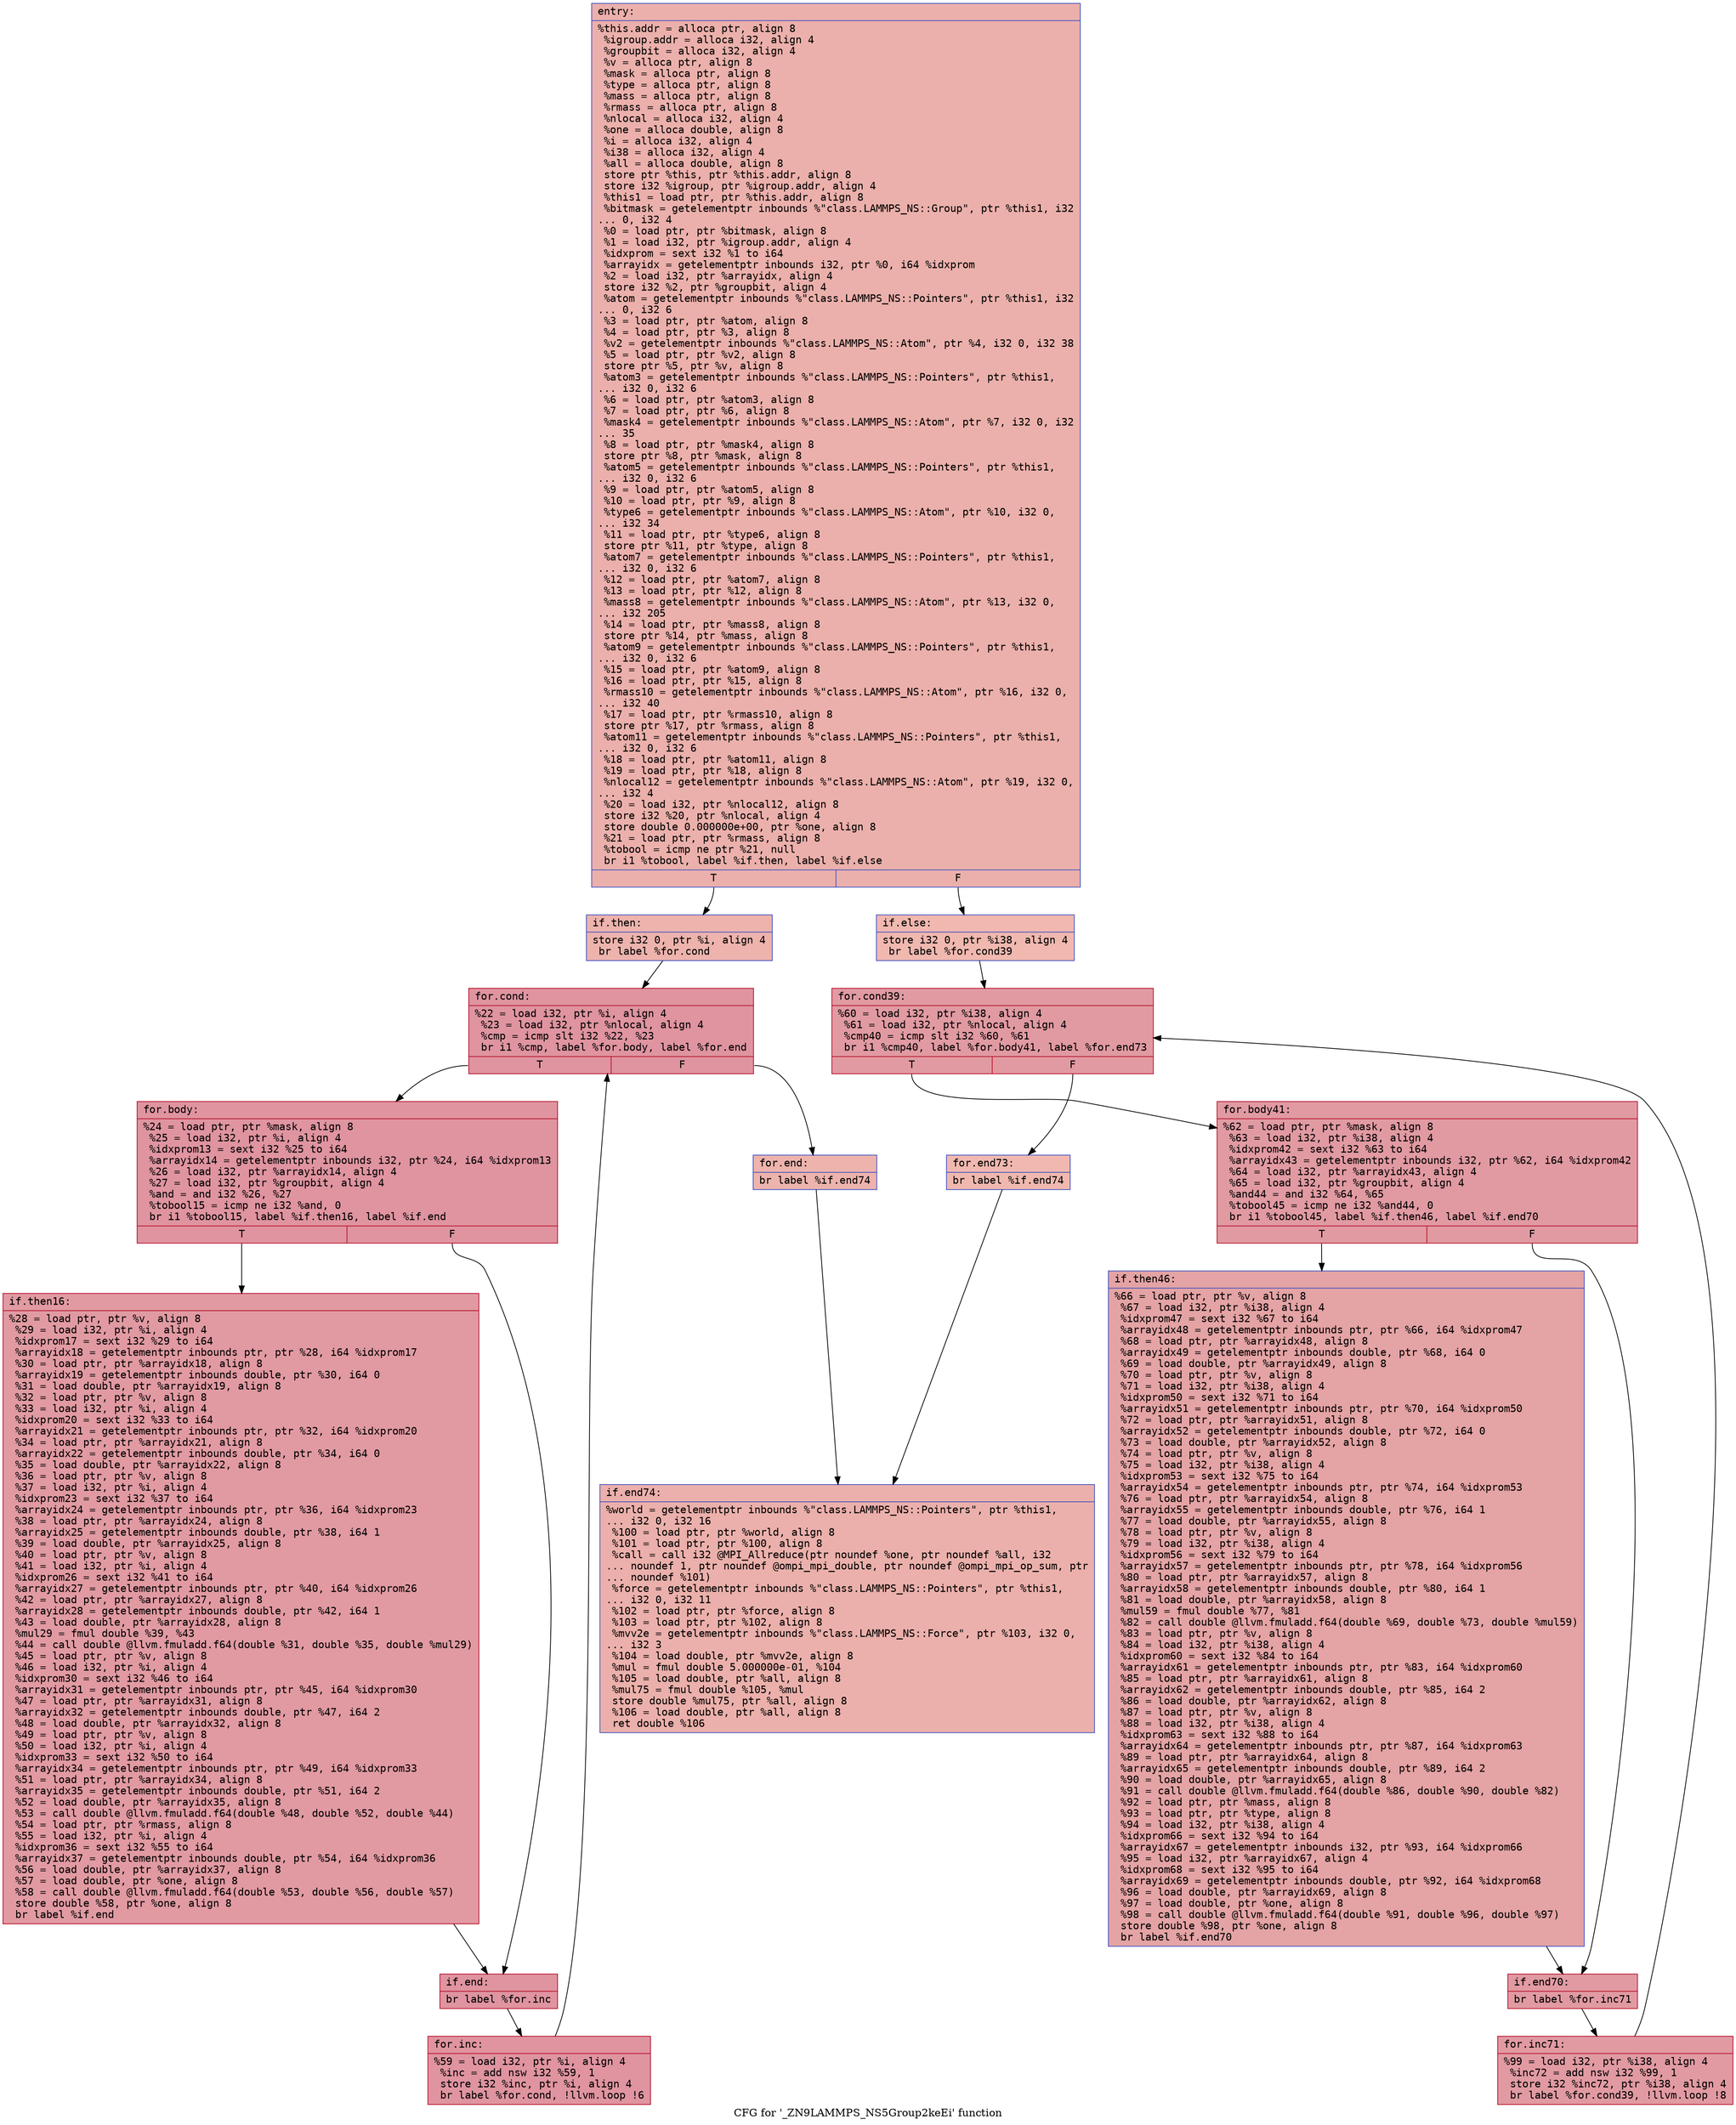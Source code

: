digraph "CFG for '_ZN9LAMMPS_NS5Group2keEi' function" {
	label="CFG for '_ZN9LAMMPS_NS5Group2keEi' function";

	Node0x55ba3043cc90 [shape=record,color="#3d50c3ff", style=filled, fillcolor="#d24b4070" fontname="Courier",label="{entry:\l|  %this.addr = alloca ptr, align 8\l  %igroup.addr = alloca i32, align 4\l  %groupbit = alloca i32, align 4\l  %v = alloca ptr, align 8\l  %mask = alloca ptr, align 8\l  %type = alloca ptr, align 8\l  %mass = alloca ptr, align 8\l  %rmass = alloca ptr, align 8\l  %nlocal = alloca i32, align 4\l  %one = alloca double, align 8\l  %i = alloca i32, align 4\l  %i38 = alloca i32, align 4\l  %all = alloca double, align 8\l  store ptr %this, ptr %this.addr, align 8\l  store i32 %igroup, ptr %igroup.addr, align 4\l  %this1 = load ptr, ptr %this.addr, align 8\l  %bitmask = getelementptr inbounds %\"class.LAMMPS_NS::Group\", ptr %this1, i32\l... 0, i32 4\l  %0 = load ptr, ptr %bitmask, align 8\l  %1 = load i32, ptr %igroup.addr, align 4\l  %idxprom = sext i32 %1 to i64\l  %arrayidx = getelementptr inbounds i32, ptr %0, i64 %idxprom\l  %2 = load i32, ptr %arrayidx, align 4\l  store i32 %2, ptr %groupbit, align 4\l  %atom = getelementptr inbounds %\"class.LAMMPS_NS::Pointers\", ptr %this1, i32\l... 0, i32 6\l  %3 = load ptr, ptr %atom, align 8\l  %4 = load ptr, ptr %3, align 8\l  %v2 = getelementptr inbounds %\"class.LAMMPS_NS::Atom\", ptr %4, i32 0, i32 38\l  %5 = load ptr, ptr %v2, align 8\l  store ptr %5, ptr %v, align 8\l  %atom3 = getelementptr inbounds %\"class.LAMMPS_NS::Pointers\", ptr %this1,\l... i32 0, i32 6\l  %6 = load ptr, ptr %atom3, align 8\l  %7 = load ptr, ptr %6, align 8\l  %mask4 = getelementptr inbounds %\"class.LAMMPS_NS::Atom\", ptr %7, i32 0, i32\l... 35\l  %8 = load ptr, ptr %mask4, align 8\l  store ptr %8, ptr %mask, align 8\l  %atom5 = getelementptr inbounds %\"class.LAMMPS_NS::Pointers\", ptr %this1,\l... i32 0, i32 6\l  %9 = load ptr, ptr %atom5, align 8\l  %10 = load ptr, ptr %9, align 8\l  %type6 = getelementptr inbounds %\"class.LAMMPS_NS::Atom\", ptr %10, i32 0,\l... i32 34\l  %11 = load ptr, ptr %type6, align 8\l  store ptr %11, ptr %type, align 8\l  %atom7 = getelementptr inbounds %\"class.LAMMPS_NS::Pointers\", ptr %this1,\l... i32 0, i32 6\l  %12 = load ptr, ptr %atom7, align 8\l  %13 = load ptr, ptr %12, align 8\l  %mass8 = getelementptr inbounds %\"class.LAMMPS_NS::Atom\", ptr %13, i32 0,\l... i32 205\l  %14 = load ptr, ptr %mass8, align 8\l  store ptr %14, ptr %mass, align 8\l  %atom9 = getelementptr inbounds %\"class.LAMMPS_NS::Pointers\", ptr %this1,\l... i32 0, i32 6\l  %15 = load ptr, ptr %atom9, align 8\l  %16 = load ptr, ptr %15, align 8\l  %rmass10 = getelementptr inbounds %\"class.LAMMPS_NS::Atom\", ptr %16, i32 0,\l... i32 40\l  %17 = load ptr, ptr %rmass10, align 8\l  store ptr %17, ptr %rmass, align 8\l  %atom11 = getelementptr inbounds %\"class.LAMMPS_NS::Pointers\", ptr %this1,\l... i32 0, i32 6\l  %18 = load ptr, ptr %atom11, align 8\l  %19 = load ptr, ptr %18, align 8\l  %nlocal12 = getelementptr inbounds %\"class.LAMMPS_NS::Atom\", ptr %19, i32 0,\l... i32 4\l  %20 = load i32, ptr %nlocal12, align 8\l  store i32 %20, ptr %nlocal, align 4\l  store double 0.000000e+00, ptr %one, align 8\l  %21 = load ptr, ptr %rmass, align 8\l  %tobool = icmp ne ptr %21, null\l  br i1 %tobool, label %if.then, label %if.else\l|{<s0>T|<s1>F}}"];
	Node0x55ba3043cc90:s0 -> Node0x55ba30440600[tooltip="entry -> if.then\nProbability 62.50%" ];
	Node0x55ba3043cc90:s1 -> Node0x55ba30440670[tooltip="entry -> if.else\nProbability 37.50%" ];
	Node0x55ba30440600 [shape=record,color="#3d50c3ff", style=filled, fillcolor="#d6524470" fontname="Courier",label="{if.then:\l|  store i32 0, ptr %i, align 4\l  br label %for.cond\l}"];
	Node0x55ba30440600 -> Node0x55ba30440830[tooltip="if.then -> for.cond\nProbability 100.00%" ];
	Node0x55ba30440830 [shape=record,color="#b70d28ff", style=filled, fillcolor="#b70d2870" fontname="Courier",label="{for.cond:\l|  %22 = load i32, ptr %i, align 4\l  %23 = load i32, ptr %nlocal, align 4\l  %cmp = icmp slt i32 %22, %23\l  br i1 %cmp, label %for.body, label %for.end\l|{<s0>T|<s1>F}}"];
	Node0x55ba30440830:s0 -> Node0x55ba30440ad0[tooltip="for.cond -> for.body\nProbability 96.88%" ];
	Node0x55ba30440830:s1 -> Node0x55ba30440b50[tooltip="for.cond -> for.end\nProbability 3.12%" ];
	Node0x55ba30440ad0 [shape=record,color="#b70d28ff", style=filled, fillcolor="#b70d2870" fontname="Courier",label="{for.body:\l|  %24 = load ptr, ptr %mask, align 8\l  %25 = load i32, ptr %i, align 4\l  %idxprom13 = sext i32 %25 to i64\l  %arrayidx14 = getelementptr inbounds i32, ptr %24, i64 %idxprom13\l  %26 = load i32, ptr %arrayidx14, align 4\l  %27 = load i32, ptr %groupbit, align 4\l  %and = and i32 %26, %27\l  %tobool15 = icmp ne i32 %and, 0\l  br i1 %tobool15, label %if.then16, label %if.end\l|{<s0>T|<s1>F}}"];
	Node0x55ba30440ad0:s0 -> Node0x55ba30441150[tooltip="for.body -> if.then16\nProbability 62.50%" ];
	Node0x55ba30440ad0:s1 -> Node0x55ba304411d0[tooltip="for.body -> if.end\nProbability 37.50%" ];
	Node0x55ba30441150 [shape=record,color="#b70d28ff", style=filled, fillcolor="#bb1b2c70" fontname="Courier",label="{if.then16:\l|  %28 = load ptr, ptr %v, align 8\l  %29 = load i32, ptr %i, align 4\l  %idxprom17 = sext i32 %29 to i64\l  %arrayidx18 = getelementptr inbounds ptr, ptr %28, i64 %idxprom17\l  %30 = load ptr, ptr %arrayidx18, align 8\l  %arrayidx19 = getelementptr inbounds double, ptr %30, i64 0\l  %31 = load double, ptr %arrayidx19, align 8\l  %32 = load ptr, ptr %v, align 8\l  %33 = load i32, ptr %i, align 4\l  %idxprom20 = sext i32 %33 to i64\l  %arrayidx21 = getelementptr inbounds ptr, ptr %32, i64 %idxprom20\l  %34 = load ptr, ptr %arrayidx21, align 8\l  %arrayidx22 = getelementptr inbounds double, ptr %34, i64 0\l  %35 = load double, ptr %arrayidx22, align 8\l  %36 = load ptr, ptr %v, align 8\l  %37 = load i32, ptr %i, align 4\l  %idxprom23 = sext i32 %37 to i64\l  %arrayidx24 = getelementptr inbounds ptr, ptr %36, i64 %idxprom23\l  %38 = load ptr, ptr %arrayidx24, align 8\l  %arrayidx25 = getelementptr inbounds double, ptr %38, i64 1\l  %39 = load double, ptr %arrayidx25, align 8\l  %40 = load ptr, ptr %v, align 8\l  %41 = load i32, ptr %i, align 4\l  %idxprom26 = sext i32 %41 to i64\l  %arrayidx27 = getelementptr inbounds ptr, ptr %40, i64 %idxprom26\l  %42 = load ptr, ptr %arrayidx27, align 8\l  %arrayidx28 = getelementptr inbounds double, ptr %42, i64 1\l  %43 = load double, ptr %arrayidx28, align 8\l  %mul29 = fmul double %39, %43\l  %44 = call double @llvm.fmuladd.f64(double %31, double %35, double %mul29)\l  %45 = load ptr, ptr %v, align 8\l  %46 = load i32, ptr %i, align 4\l  %idxprom30 = sext i32 %46 to i64\l  %arrayidx31 = getelementptr inbounds ptr, ptr %45, i64 %idxprom30\l  %47 = load ptr, ptr %arrayidx31, align 8\l  %arrayidx32 = getelementptr inbounds double, ptr %47, i64 2\l  %48 = load double, ptr %arrayidx32, align 8\l  %49 = load ptr, ptr %v, align 8\l  %50 = load i32, ptr %i, align 4\l  %idxprom33 = sext i32 %50 to i64\l  %arrayidx34 = getelementptr inbounds ptr, ptr %49, i64 %idxprom33\l  %51 = load ptr, ptr %arrayidx34, align 8\l  %arrayidx35 = getelementptr inbounds double, ptr %51, i64 2\l  %52 = load double, ptr %arrayidx35, align 8\l  %53 = call double @llvm.fmuladd.f64(double %48, double %52, double %44)\l  %54 = load ptr, ptr %rmass, align 8\l  %55 = load i32, ptr %i, align 4\l  %idxprom36 = sext i32 %55 to i64\l  %arrayidx37 = getelementptr inbounds double, ptr %54, i64 %idxprom36\l  %56 = load double, ptr %arrayidx37, align 8\l  %57 = load double, ptr %one, align 8\l  %58 = call double @llvm.fmuladd.f64(double %53, double %56, double %57)\l  store double %58, ptr %one, align 8\l  br label %if.end\l}"];
	Node0x55ba30441150 -> Node0x55ba304411d0[tooltip="if.then16 -> if.end\nProbability 100.00%" ];
	Node0x55ba304411d0 [shape=record,color="#b70d28ff", style=filled, fillcolor="#b70d2870" fontname="Courier",label="{if.end:\l|  br label %for.inc\l}"];
	Node0x55ba304411d0 -> Node0x55ba30443e40[tooltip="if.end -> for.inc\nProbability 100.00%" ];
	Node0x55ba30443e40 [shape=record,color="#b70d28ff", style=filled, fillcolor="#b70d2870" fontname="Courier",label="{for.inc:\l|  %59 = load i32, ptr %i, align 4\l  %inc = add nsw i32 %59, 1\l  store i32 %inc, ptr %i, align 4\l  br label %for.cond, !llvm.loop !6\l}"];
	Node0x55ba30443e40 -> Node0x55ba30440830[tooltip="for.inc -> for.cond\nProbability 100.00%" ];
	Node0x55ba30440b50 [shape=record,color="#3d50c3ff", style=filled, fillcolor="#d6524470" fontname="Courier",label="{for.end:\l|  br label %if.end74\l}"];
	Node0x55ba30440b50 -> Node0x55ba30444270[tooltip="for.end -> if.end74\nProbability 100.00%" ];
	Node0x55ba30440670 [shape=record,color="#3d50c3ff", style=filled, fillcolor="#dc5d4a70" fontname="Courier",label="{if.else:\l|  store i32 0, ptr %i38, align 4\l  br label %for.cond39\l}"];
	Node0x55ba30440670 -> Node0x55ba304443d0[tooltip="if.else -> for.cond39\nProbability 100.00%" ];
	Node0x55ba304443d0 [shape=record,color="#b70d28ff", style=filled, fillcolor="#bb1b2c70" fontname="Courier",label="{for.cond39:\l|  %60 = load i32, ptr %i38, align 4\l  %61 = load i32, ptr %nlocal, align 4\l  %cmp40 = icmp slt i32 %60, %61\l  br i1 %cmp40, label %for.body41, label %for.end73\l|{<s0>T|<s1>F}}"];
	Node0x55ba304443d0:s0 -> Node0x55ba30444640[tooltip="for.cond39 -> for.body41\nProbability 96.88%" ];
	Node0x55ba304443d0:s1 -> Node0x55ba304446c0[tooltip="for.cond39 -> for.end73\nProbability 3.12%" ];
	Node0x55ba30444640 [shape=record,color="#b70d28ff", style=filled, fillcolor="#bb1b2c70" fontname="Courier",label="{for.body41:\l|  %62 = load ptr, ptr %mask, align 8\l  %63 = load i32, ptr %i38, align 4\l  %idxprom42 = sext i32 %63 to i64\l  %arrayidx43 = getelementptr inbounds i32, ptr %62, i64 %idxprom42\l  %64 = load i32, ptr %arrayidx43, align 4\l  %65 = load i32, ptr %groupbit, align 4\l  %and44 = and i32 %64, %65\l  %tobool45 = icmp ne i32 %and44, 0\l  br i1 %tobool45, label %if.then46, label %if.end70\l|{<s0>T|<s1>F}}"];
	Node0x55ba30444640:s0 -> Node0x55ba30444cd0[tooltip="for.body41 -> if.then46\nProbability 62.50%" ];
	Node0x55ba30444640:s1 -> Node0x55ba30444d50[tooltip="for.body41 -> if.end70\nProbability 37.50%" ];
	Node0x55ba30444cd0 [shape=record,color="#3d50c3ff", style=filled, fillcolor="#c32e3170" fontname="Courier",label="{if.then46:\l|  %66 = load ptr, ptr %v, align 8\l  %67 = load i32, ptr %i38, align 4\l  %idxprom47 = sext i32 %67 to i64\l  %arrayidx48 = getelementptr inbounds ptr, ptr %66, i64 %idxprom47\l  %68 = load ptr, ptr %arrayidx48, align 8\l  %arrayidx49 = getelementptr inbounds double, ptr %68, i64 0\l  %69 = load double, ptr %arrayidx49, align 8\l  %70 = load ptr, ptr %v, align 8\l  %71 = load i32, ptr %i38, align 4\l  %idxprom50 = sext i32 %71 to i64\l  %arrayidx51 = getelementptr inbounds ptr, ptr %70, i64 %idxprom50\l  %72 = load ptr, ptr %arrayidx51, align 8\l  %arrayidx52 = getelementptr inbounds double, ptr %72, i64 0\l  %73 = load double, ptr %arrayidx52, align 8\l  %74 = load ptr, ptr %v, align 8\l  %75 = load i32, ptr %i38, align 4\l  %idxprom53 = sext i32 %75 to i64\l  %arrayidx54 = getelementptr inbounds ptr, ptr %74, i64 %idxprom53\l  %76 = load ptr, ptr %arrayidx54, align 8\l  %arrayidx55 = getelementptr inbounds double, ptr %76, i64 1\l  %77 = load double, ptr %arrayidx55, align 8\l  %78 = load ptr, ptr %v, align 8\l  %79 = load i32, ptr %i38, align 4\l  %idxprom56 = sext i32 %79 to i64\l  %arrayidx57 = getelementptr inbounds ptr, ptr %78, i64 %idxprom56\l  %80 = load ptr, ptr %arrayidx57, align 8\l  %arrayidx58 = getelementptr inbounds double, ptr %80, i64 1\l  %81 = load double, ptr %arrayidx58, align 8\l  %mul59 = fmul double %77, %81\l  %82 = call double @llvm.fmuladd.f64(double %69, double %73, double %mul59)\l  %83 = load ptr, ptr %v, align 8\l  %84 = load i32, ptr %i38, align 4\l  %idxprom60 = sext i32 %84 to i64\l  %arrayidx61 = getelementptr inbounds ptr, ptr %83, i64 %idxprom60\l  %85 = load ptr, ptr %arrayidx61, align 8\l  %arrayidx62 = getelementptr inbounds double, ptr %85, i64 2\l  %86 = load double, ptr %arrayidx62, align 8\l  %87 = load ptr, ptr %v, align 8\l  %88 = load i32, ptr %i38, align 4\l  %idxprom63 = sext i32 %88 to i64\l  %arrayidx64 = getelementptr inbounds ptr, ptr %87, i64 %idxprom63\l  %89 = load ptr, ptr %arrayidx64, align 8\l  %arrayidx65 = getelementptr inbounds double, ptr %89, i64 2\l  %90 = load double, ptr %arrayidx65, align 8\l  %91 = call double @llvm.fmuladd.f64(double %86, double %90, double %82)\l  %92 = load ptr, ptr %mass, align 8\l  %93 = load ptr, ptr %type, align 8\l  %94 = load i32, ptr %i38, align 4\l  %idxprom66 = sext i32 %94 to i64\l  %arrayidx67 = getelementptr inbounds i32, ptr %93, i64 %idxprom66\l  %95 = load i32, ptr %arrayidx67, align 4\l  %idxprom68 = sext i32 %95 to i64\l  %arrayidx69 = getelementptr inbounds double, ptr %92, i64 %idxprom68\l  %96 = load double, ptr %arrayidx69, align 8\l  %97 = load double, ptr %one, align 8\l  %98 = call double @llvm.fmuladd.f64(double %91, double %96, double %97)\l  store double %98, ptr %one, align 8\l  br label %if.end70\l}"];
	Node0x55ba30444cd0 -> Node0x55ba30444d50[tooltip="if.then46 -> if.end70\nProbability 100.00%" ];
	Node0x55ba30444d50 [shape=record,color="#b70d28ff", style=filled, fillcolor="#bb1b2c70" fontname="Courier",label="{if.end70:\l|  br label %for.inc71\l}"];
	Node0x55ba30444d50 -> Node0x55ba30443000[tooltip="if.end70 -> for.inc71\nProbability 100.00%" ];
	Node0x55ba30443000 [shape=record,color="#b70d28ff", style=filled, fillcolor="#bb1b2c70" fontname="Courier",label="{for.inc71:\l|  %99 = load i32, ptr %i38, align 4\l  %inc72 = add nsw i32 %99, 1\l  store i32 %inc72, ptr %i38, align 4\l  br label %for.cond39, !llvm.loop !8\l}"];
	Node0x55ba30443000 -> Node0x55ba304443d0[tooltip="for.inc71 -> for.cond39\nProbability 100.00%" ];
	Node0x55ba304446c0 [shape=record,color="#3d50c3ff", style=filled, fillcolor="#dc5d4a70" fontname="Courier",label="{for.end73:\l|  br label %if.end74\l}"];
	Node0x55ba304446c0 -> Node0x55ba30444270[tooltip="for.end73 -> if.end74\nProbability 100.00%" ];
	Node0x55ba30444270 [shape=record,color="#3d50c3ff", style=filled, fillcolor="#d24b4070" fontname="Courier",label="{if.end74:\l|  %world = getelementptr inbounds %\"class.LAMMPS_NS::Pointers\", ptr %this1,\l... i32 0, i32 16\l  %100 = load ptr, ptr %world, align 8\l  %101 = load ptr, ptr %100, align 8\l  %call = call i32 @MPI_Allreduce(ptr noundef %one, ptr noundef %all, i32\l... noundef 1, ptr noundef @ompi_mpi_double, ptr noundef @ompi_mpi_op_sum, ptr\l... noundef %101)\l  %force = getelementptr inbounds %\"class.LAMMPS_NS::Pointers\", ptr %this1,\l... i32 0, i32 11\l  %102 = load ptr, ptr %force, align 8\l  %103 = load ptr, ptr %102, align 8\l  %mvv2e = getelementptr inbounds %\"class.LAMMPS_NS::Force\", ptr %103, i32 0,\l... i32 3\l  %104 = load double, ptr %mvv2e, align 8\l  %mul = fmul double 5.000000e-01, %104\l  %105 = load double, ptr %all, align 8\l  %mul75 = fmul double %105, %mul\l  store double %mul75, ptr %all, align 8\l  %106 = load double, ptr %all, align 8\l  ret double %106\l}"];
}
